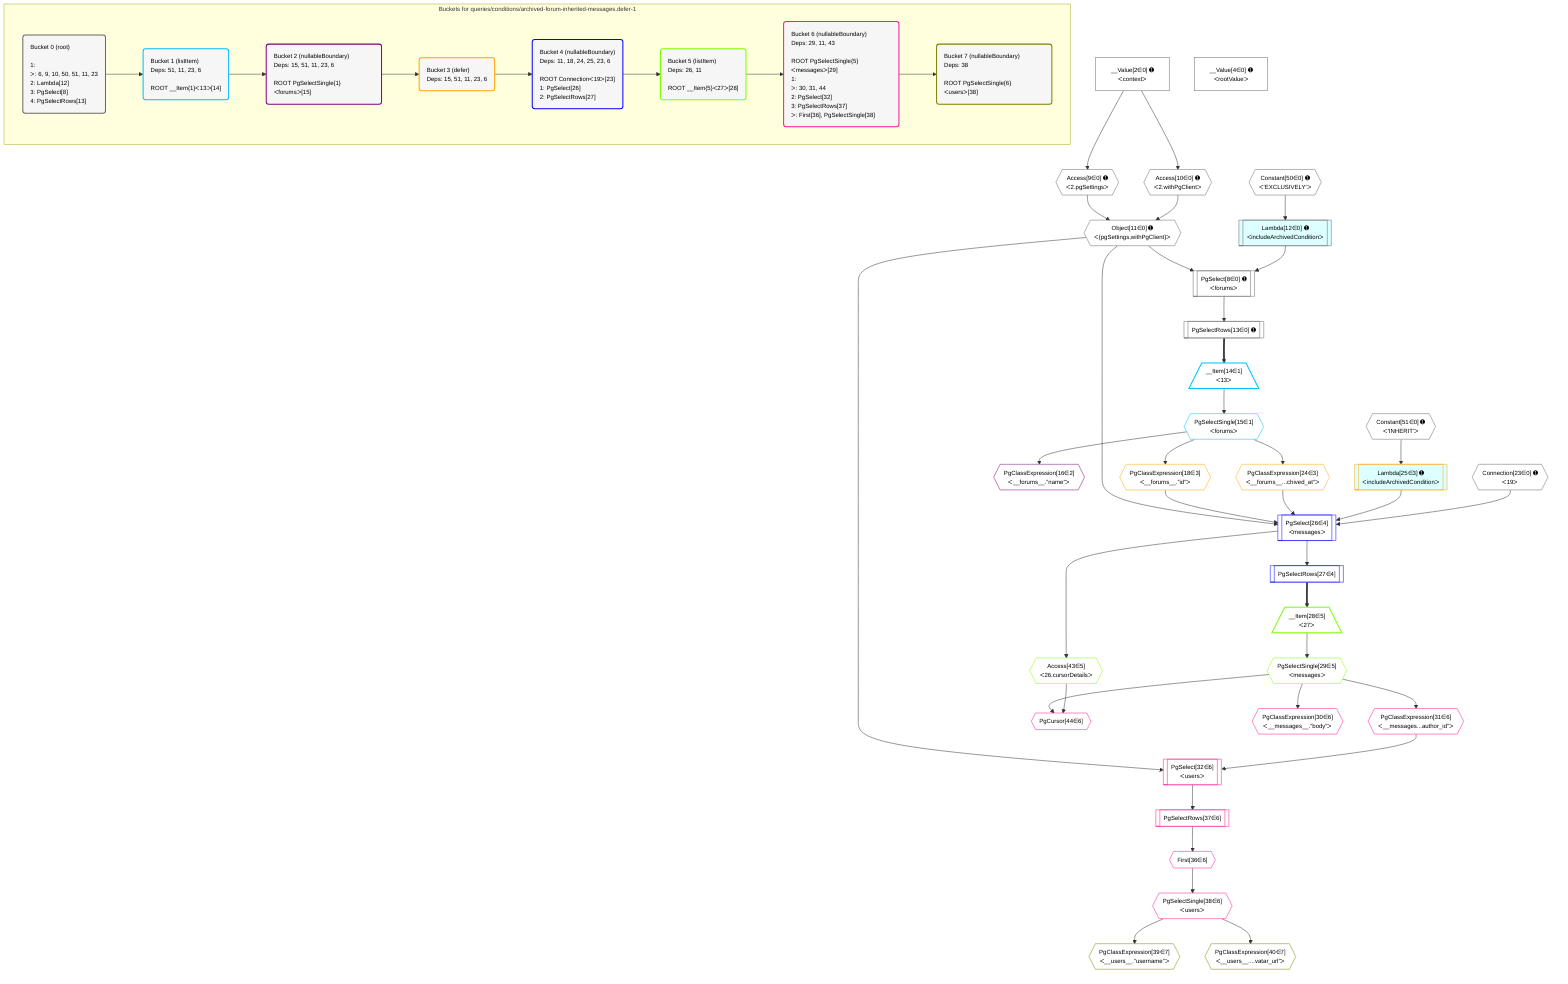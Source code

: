 %%{init: {'themeVariables': { 'fontSize': '12px'}}}%%
graph TD
    classDef path fill:#eee,stroke:#000,color:#000
    classDef plan fill:#fff,stroke-width:1px,color:#000
    classDef itemplan fill:#fff,stroke-width:2px,color:#000
    classDef unbatchedplan fill:#dff,stroke-width:1px,color:#000
    classDef sideeffectplan fill:#fcc,stroke-width:2px,color:#000
    classDef bucket fill:#f6f6f6,color:#000,stroke-width:2px,text-align:left


    %% plan dependencies
    PgSelect8[["PgSelect[8∈0] ➊<br />ᐸforumsᐳ"]]:::plan
    Object11{{"Object[11∈0] ➊<br />ᐸ{pgSettings,withPgClient}ᐳ"}}:::plan
    Lambda12[["Lambda[12∈0] ➊<br />ᐸincludeArchivedConditionᐳ"]]:::unbatchedplan
    Object11 & Lambda12 --> PgSelect8
    Access9{{"Access[9∈0] ➊<br />ᐸ2.pgSettingsᐳ"}}:::plan
    Access10{{"Access[10∈0] ➊<br />ᐸ2.withPgClientᐳ"}}:::plan
    Access9 & Access10 --> Object11
    Connection23{{"Connection[23∈0] ➊<br />ᐸ19ᐳ"}}:::plan
    __Value2["__Value[2∈0] ➊<br />ᐸcontextᐳ"]:::plan
    __Value2 --> Access9
    __Value2 --> Access10
    Constant50{{"Constant[50∈0] ➊<br />ᐸ'EXCLUSIVELY'ᐳ"}}:::plan
    Constant50 --> Lambda12
    PgSelectRows13[["PgSelectRows[13∈0] ➊"]]:::plan
    PgSelect8 --> PgSelectRows13
    __Value4["__Value[4∈0] ➊<br />ᐸrootValueᐳ"]:::plan
    Constant51{{"Constant[51∈0] ➊<br />ᐸ'INHERIT'ᐳ"}}:::plan
    __Item14[/"__Item[14∈1]<br />ᐸ13ᐳ"\]:::itemplan
    PgSelectRows13 ==> __Item14
    PgSelectSingle15{{"PgSelectSingle[15∈1]<br />ᐸforumsᐳ"}}:::plan
    __Item14 --> PgSelectSingle15
    PgClassExpression16{{"PgClassExpression[16∈2]<br />ᐸ__forums__.”name”ᐳ"}}:::plan
    PgSelectSingle15 --> PgClassExpression16
    PgClassExpression18{{"PgClassExpression[18∈3]<br />ᐸ__forums__.”id”ᐳ"}}:::plan
    PgSelectSingle15 --> PgClassExpression18
    PgClassExpression24{{"PgClassExpression[24∈3]<br />ᐸ__forums__...chived_at”ᐳ"}}:::plan
    PgSelectSingle15 --> PgClassExpression24
    Lambda25[["Lambda[25∈3] ➊<br />ᐸincludeArchivedConditionᐳ"]]:::unbatchedplan
    Constant51 --> Lambda25
    PgSelect26[["PgSelect[26∈4]<br />ᐸmessagesᐳ"]]:::plan
    Object11 & PgClassExpression18 & PgClassExpression24 & Lambda25 & Connection23 --> PgSelect26
    PgSelectRows27[["PgSelectRows[27∈4]"]]:::plan
    PgSelect26 --> PgSelectRows27
    __Item28[/"__Item[28∈5]<br />ᐸ27ᐳ"\]:::itemplan
    PgSelectRows27 ==> __Item28
    PgSelectSingle29{{"PgSelectSingle[29∈5]<br />ᐸmessagesᐳ"}}:::plan
    __Item28 --> PgSelectSingle29
    Access43{{"Access[43∈5]<br />ᐸ26.cursorDetailsᐳ"}}:::plan
    PgSelect26 --> Access43
    PgSelect32[["PgSelect[32∈6]<br />ᐸusersᐳ"]]:::plan
    PgClassExpression31{{"PgClassExpression[31∈6]<br />ᐸ__messages...author_id”ᐳ"}}:::plan
    Object11 & PgClassExpression31 --> PgSelect32
    PgCursor44{{"PgCursor[44∈6]"}}:::plan
    PgSelectSingle29 & Access43 --> PgCursor44
    PgClassExpression30{{"PgClassExpression[30∈6]<br />ᐸ__messages__.”body”ᐳ"}}:::plan
    PgSelectSingle29 --> PgClassExpression30
    PgSelectSingle29 --> PgClassExpression31
    First36{{"First[36∈6]"}}:::plan
    PgSelectRows37[["PgSelectRows[37∈6]"]]:::plan
    PgSelectRows37 --> First36
    PgSelect32 --> PgSelectRows37
    PgSelectSingle38{{"PgSelectSingle[38∈6]<br />ᐸusersᐳ"}}:::plan
    First36 --> PgSelectSingle38
    PgClassExpression39{{"PgClassExpression[39∈7]<br />ᐸ__users__.”username”ᐳ"}}:::plan
    PgSelectSingle38 --> PgClassExpression39
    PgClassExpression40{{"PgClassExpression[40∈7]<br />ᐸ__users__....vatar_url”ᐳ"}}:::plan
    PgSelectSingle38 --> PgClassExpression40

    %% define steps

    subgraph "Buckets for queries/conditions/archived-forum-inherited-messages.defer-1"
    Bucket0("Bucket 0 (root)<br /><br />1: <br />ᐳ: 6, 9, 10, 50, 51, 11, 23<br />2: Lambda[12]<br />3: PgSelect[8]<br />4: PgSelectRows[13]"):::bucket
    classDef bucket0 stroke:#696969
    class Bucket0,__Value2,__Value4,PgSelect8,Access9,Access10,Object11,Lambda12,PgSelectRows13,Connection23,Constant50,Constant51 bucket0
    Bucket1("Bucket 1 (listItem)<br />Deps: 51, 11, 23, 6<br /><br />ROOT __Item{1}ᐸ13ᐳ[14]"):::bucket
    classDef bucket1 stroke:#00bfff
    class Bucket1,__Item14,PgSelectSingle15 bucket1
    Bucket2("Bucket 2 (nullableBoundary)<br />Deps: 15, 51, 11, 23, 6<br /><br />ROOT PgSelectSingle{1}ᐸforumsᐳ[15]"):::bucket
    classDef bucket2 stroke:#7f007f
    class Bucket2,PgClassExpression16 bucket2
    Bucket3("Bucket 3 (defer)<br />Deps: 15, 51, 11, 23, 6"):::bucket
    classDef bucket3 stroke:#ffa500
    class Bucket3,PgClassExpression18,PgClassExpression24,Lambda25 bucket3
    Bucket4("Bucket 4 (nullableBoundary)<br />Deps: 11, 18, 24, 25, 23, 6<br /><br />ROOT Connectionᐸ19ᐳ[23]<br />1: PgSelect[26]<br />2: PgSelectRows[27]"):::bucket
    classDef bucket4 stroke:#0000ff
    class Bucket4,PgSelect26,PgSelectRows27 bucket4
    Bucket5("Bucket 5 (listItem)<br />Deps: 26, 11<br /><br />ROOT __Item{5}ᐸ27ᐳ[28]"):::bucket
    classDef bucket5 stroke:#7fff00
    class Bucket5,__Item28,PgSelectSingle29,Access43 bucket5
    Bucket6("Bucket 6 (nullableBoundary)<br />Deps: 29, 11, 43<br /><br />ROOT PgSelectSingle{5}ᐸmessagesᐳ[29]<br />1: <br />ᐳ: 30, 31, 44<br />2: PgSelect[32]<br />3: PgSelectRows[37]<br />ᐳ: First[36], PgSelectSingle[38]"):::bucket
    classDef bucket6 stroke:#ff1493
    class Bucket6,PgClassExpression30,PgClassExpression31,PgSelect32,First36,PgSelectRows37,PgSelectSingle38,PgCursor44 bucket6
    Bucket7("Bucket 7 (nullableBoundary)<br />Deps: 38<br /><br />ROOT PgSelectSingle{6}ᐸusersᐳ[38]"):::bucket
    classDef bucket7 stroke:#808000
    class Bucket7,PgClassExpression39,PgClassExpression40 bucket7
    Bucket0 --> Bucket1
    Bucket1 --> Bucket2
    Bucket2 --> Bucket3
    Bucket3 --> Bucket4
    Bucket4 --> Bucket5
    Bucket5 --> Bucket6
    Bucket6 --> Bucket7
    end